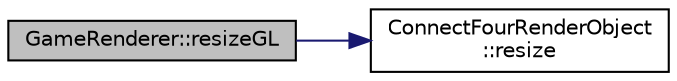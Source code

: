 digraph "GameRenderer::resizeGL"
{
  edge [fontname="Helvetica",fontsize="10",labelfontname="Helvetica",labelfontsize="10"];
  node [fontname="Helvetica",fontsize="10",shape=record];
  rankdir="LR";
  Node1 [label="GameRenderer::resizeGL",height=0.2,width=0.4,color="black", fillcolor="grey75", style="filled" fontcolor="black"];
  Node1 -> Node2 [color="midnightblue",fontsize="10",style="solid",fontname="Helvetica"];
  Node2 [label="ConnectFourRenderObject\l::resize",height=0.2,width=0.4,color="black", fillcolor="white", style="filled",URL="$class_connect_four_render_object.html#a9b29bbc57d9985db1075a1b147b15801"];
}
